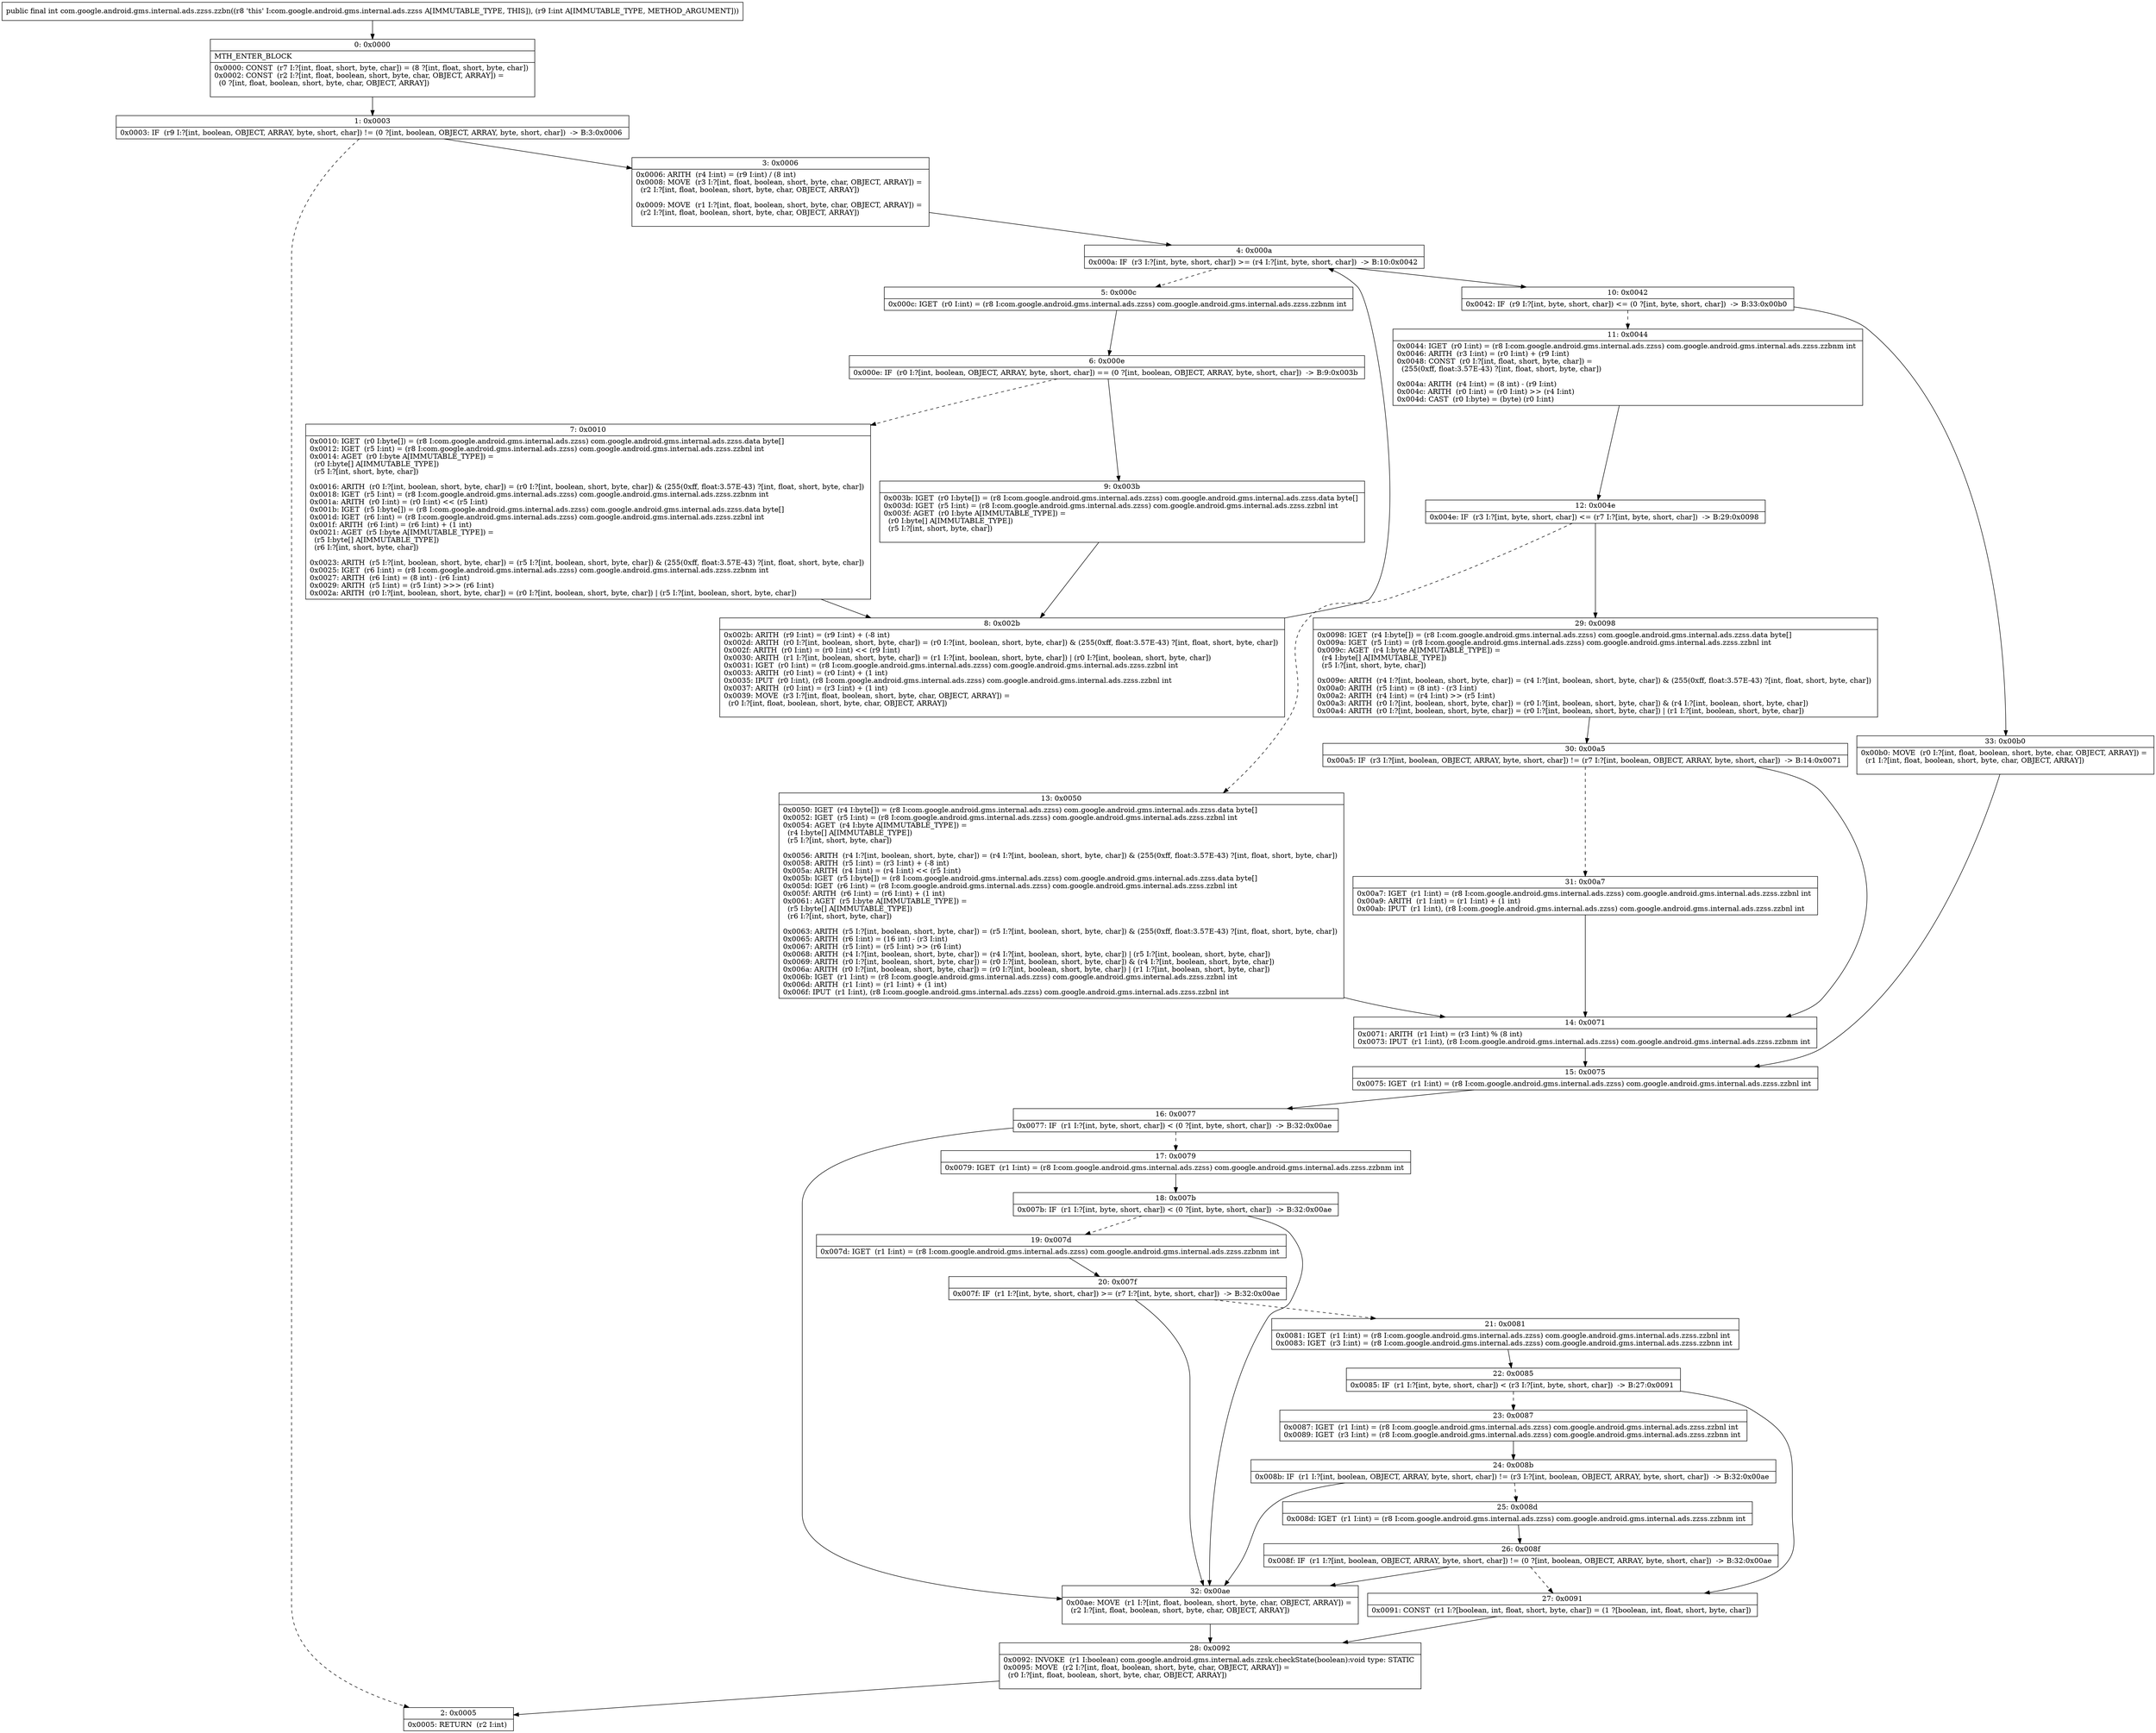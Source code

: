 digraph "CFG forcom.google.android.gms.internal.ads.zzss.zzbn(I)I" {
Node_0 [shape=record,label="{0\:\ 0x0000|MTH_ENTER_BLOCK\l|0x0000: CONST  (r7 I:?[int, float, short, byte, char]) = (8 ?[int, float, short, byte, char]) \l0x0002: CONST  (r2 I:?[int, float, boolean, short, byte, char, OBJECT, ARRAY]) = \l  (0 ?[int, float, boolean, short, byte, char, OBJECT, ARRAY])\l \l}"];
Node_1 [shape=record,label="{1\:\ 0x0003|0x0003: IF  (r9 I:?[int, boolean, OBJECT, ARRAY, byte, short, char]) != (0 ?[int, boolean, OBJECT, ARRAY, byte, short, char])  \-\> B:3:0x0006 \l}"];
Node_2 [shape=record,label="{2\:\ 0x0005|0x0005: RETURN  (r2 I:int) \l}"];
Node_3 [shape=record,label="{3\:\ 0x0006|0x0006: ARITH  (r4 I:int) = (r9 I:int) \/ (8 int) \l0x0008: MOVE  (r3 I:?[int, float, boolean, short, byte, char, OBJECT, ARRAY]) = \l  (r2 I:?[int, float, boolean, short, byte, char, OBJECT, ARRAY])\l \l0x0009: MOVE  (r1 I:?[int, float, boolean, short, byte, char, OBJECT, ARRAY]) = \l  (r2 I:?[int, float, boolean, short, byte, char, OBJECT, ARRAY])\l \l}"];
Node_4 [shape=record,label="{4\:\ 0x000a|0x000a: IF  (r3 I:?[int, byte, short, char]) \>= (r4 I:?[int, byte, short, char])  \-\> B:10:0x0042 \l}"];
Node_5 [shape=record,label="{5\:\ 0x000c|0x000c: IGET  (r0 I:int) = (r8 I:com.google.android.gms.internal.ads.zzss) com.google.android.gms.internal.ads.zzss.zzbnm int \l}"];
Node_6 [shape=record,label="{6\:\ 0x000e|0x000e: IF  (r0 I:?[int, boolean, OBJECT, ARRAY, byte, short, char]) == (0 ?[int, boolean, OBJECT, ARRAY, byte, short, char])  \-\> B:9:0x003b \l}"];
Node_7 [shape=record,label="{7\:\ 0x0010|0x0010: IGET  (r0 I:byte[]) = (r8 I:com.google.android.gms.internal.ads.zzss) com.google.android.gms.internal.ads.zzss.data byte[] \l0x0012: IGET  (r5 I:int) = (r8 I:com.google.android.gms.internal.ads.zzss) com.google.android.gms.internal.ads.zzss.zzbnl int \l0x0014: AGET  (r0 I:byte A[IMMUTABLE_TYPE]) = \l  (r0 I:byte[] A[IMMUTABLE_TYPE])\l  (r5 I:?[int, short, byte, char])\l \l0x0016: ARITH  (r0 I:?[int, boolean, short, byte, char]) = (r0 I:?[int, boolean, short, byte, char]) & (255(0xff, float:3.57E\-43) ?[int, float, short, byte, char]) \l0x0018: IGET  (r5 I:int) = (r8 I:com.google.android.gms.internal.ads.zzss) com.google.android.gms.internal.ads.zzss.zzbnm int \l0x001a: ARITH  (r0 I:int) = (r0 I:int) \<\< (r5 I:int) \l0x001b: IGET  (r5 I:byte[]) = (r8 I:com.google.android.gms.internal.ads.zzss) com.google.android.gms.internal.ads.zzss.data byte[] \l0x001d: IGET  (r6 I:int) = (r8 I:com.google.android.gms.internal.ads.zzss) com.google.android.gms.internal.ads.zzss.zzbnl int \l0x001f: ARITH  (r6 I:int) = (r6 I:int) + (1 int) \l0x0021: AGET  (r5 I:byte A[IMMUTABLE_TYPE]) = \l  (r5 I:byte[] A[IMMUTABLE_TYPE])\l  (r6 I:?[int, short, byte, char])\l \l0x0023: ARITH  (r5 I:?[int, boolean, short, byte, char]) = (r5 I:?[int, boolean, short, byte, char]) & (255(0xff, float:3.57E\-43) ?[int, float, short, byte, char]) \l0x0025: IGET  (r6 I:int) = (r8 I:com.google.android.gms.internal.ads.zzss) com.google.android.gms.internal.ads.zzss.zzbnm int \l0x0027: ARITH  (r6 I:int) = (8 int) \- (r6 I:int) \l0x0029: ARITH  (r5 I:int) = (r5 I:int) \>\>\> (r6 I:int) \l0x002a: ARITH  (r0 I:?[int, boolean, short, byte, char]) = (r0 I:?[int, boolean, short, byte, char]) \| (r5 I:?[int, boolean, short, byte, char]) \l}"];
Node_8 [shape=record,label="{8\:\ 0x002b|0x002b: ARITH  (r9 I:int) = (r9 I:int) + (\-8 int) \l0x002d: ARITH  (r0 I:?[int, boolean, short, byte, char]) = (r0 I:?[int, boolean, short, byte, char]) & (255(0xff, float:3.57E\-43) ?[int, float, short, byte, char]) \l0x002f: ARITH  (r0 I:int) = (r0 I:int) \<\< (r9 I:int) \l0x0030: ARITH  (r1 I:?[int, boolean, short, byte, char]) = (r1 I:?[int, boolean, short, byte, char]) \| (r0 I:?[int, boolean, short, byte, char]) \l0x0031: IGET  (r0 I:int) = (r8 I:com.google.android.gms.internal.ads.zzss) com.google.android.gms.internal.ads.zzss.zzbnl int \l0x0033: ARITH  (r0 I:int) = (r0 I:int) + (1 int) \l0x0035: IPUT  (r0 I:int), (r8 I:com.google.android.gms.internal.ads.zzss) com.google.android.gms.internal.ads.zzss.zzbnl int \l0x0037: ARITH  (r0 I:int) = (r3 I:int) + (1 int) \l0x0039: MOVE  (r3 I:?[int, float, boolean, short, byte, char, OBJECT, ARRAY]) = \l  (r0 I:?[int, float, boolean, short, byte, char, OBJECT, ARRAY])\l \l}"];
Node_9 [shape=record,label="{9\:\ 0x003b|0x003b: IGET  (r0 I:byte[]) = (r8 I:com.google.android.gms.internal.ads.zzss) com.google.android.gms.internal.ads.zzss.data byte[] \l0x003d: IGET  (r5 I:int) = (r8 I:com.google.android.gms.internal.ads.zzss) com.google.android.gms.internal.ads.zzss.zzbnl int \l0x003f: AGET  (r0 I:byte A[IMMUTABLE_TYPE]) = \l  (r0 I:byte[] A[IMMUTABLE_TYPE])\l  (r5 I:?[int, short, byte, char])\l \l}"];
Node_10 [shape=record,label="{10\:\ 0x0042|0x0042: IF  (r9 I:?[int, byte, short, char]) \<= (0 ?[int, byte, short, char])  \-\> B:33:0x00b0 \l}"];
Node_11 [shape=record,label="{11\:\ 0x0044|0x0044: IGET  (r0 I:int) = (r8 I:com.google.android.gms.internal.ads.zzss) com.google.android.gms.internal.ads.zzss.zzbnm int \l0x0046: ARITH  (r3 I:int) = (r0 I:int) + (r9 I:int) \l0x0048: CONST  (r0 I:?[int, float, short, byte, char]) = \l  (255(0xff, float:3.57E\-43) ?[int, float, short, byte, char])\l \l0x004a: ARITH  (r4 I:int) = (8 int) \- (r9 I:int) \l0x004c: ARITH  (r0 I:int) = (r0 I:int) \>\> (r4 I:int) \l0x004d: CAST  (r0 I:byte) = (byte) (r0 I:int) \l}"];
Node_12 [shape=record,label="{12\:\ 0x004e|0x004e: IF  (r3 I:?[int, byte, short, char]) \<= (r7 I:?[int, byte, short, char])  \-\> B:29:0x0098 \l}"];
Node_13 [shape=record,label="{13\:\ 0x0050|0x0050: IGET  (r4 I:byte[]) = (r8 I:com.google.android.gms.internal.ads.zzss) com.google.android.gms.internal.ads.zzss.data byte[] \l0x0052: IGET  (r5 I:int) = (r8 I:com.google.android.gms.internal.ads.zzss) com.google.android.gms.internal.ads.zzss.zzbnl int \l0x0054: AGET  (r4 I:byte A[IMMUTABLE_TYPE]) = \l  (r4 I:byte[] A[IMMUTABLE_TYPE])\l  (r5 I:?[int, short, byte, char])\l \l0x0056: ARITH  (r4 I:?[int, boolean, short, byte, char]) = (r4 I:?[int, boolean, short, byte, char]) & (255(0xff, float:3.57E\-43) ?[int, float, short, byte, char]) \l0x0058: ARITH  (r5 I:int) = (r3 I:int) + (\-8 int) \l0x005a: ARITH  (r4 I:int) = (r4 I:int) \<\< (r5 I:int) \l0x005b: IGET  (r5 I:byte[]) = (r8 I:com.google.android.gms.internal.ads.zzss) com.google.android.gms.internal.ads.zzss.data byte[] \l0x005d: IGET  (r6 I:int) = (r8 I:com.google.android.gms.internal.ads.zzss) com.google.android.gms.internal.ads.zzss.zzbnl int \l0x005f: ARITH  (r6 I:int) = (r6 I:int) + (1 int) \l0x0061: AGET  (r5 I:byte A[IMMUTABLE_TYPE]) = \l  (r5 I:byte[] A[IMMUTABLE_TYPE])\l  (r6 I:?[int, short, byte, char])\l \l0x0063: ARITH  (r5 I:?[int, boolean, short, byte, char]) = (r5 I:?[int, boolean, short, byte, char]) & (255(0xff, float:3.57E\-43) ?[int, float, short, byte, char]) \l0x0065: ARITH  (r6 I:int) = (16 int) \- (r3 I:int) \l0x0067: ARITH  (r5 I:int) = (r5 I:int) \>\> (r6 I:int) \l0x0068: ARITH  (r4 I:?[int, boolean, short, byte, char]) = (r4 I:?[int, boolean, short, byte, char]) \| (r5 I:?[int, boolean, short, byte, char]) \l0x0069: ARITH  (r0 I:?[int, boolean, short, byte, char]) = (r0 I:?[int, boolean, short, byte, char]) & (r4 I:?[int, boolean, short, byte, char]) \l0x006a: ARITH  (r0 I:?[int, boolean, short, byte, char]) = (r0 I:?[int, boolean, short, byte, char]) \| (r1 I:?[int, boolean, short, byte, char]) \l0x006b: IGET  (r1 I:int) = (r8 I:com.google.android.gms.internal.ads.zzss) com.google.android.gms.internal.ads.zzss.zzbnl int \l0x006d: ARITH  (r1 I:int) = (r1 I:int) + (1 int) \l0x006f: IPUT  (r1 I:int), (r8 I:com.google.android.gms.internal.ads.zzss) com.google.android.gms.internal.ads.zzss.zzbnl int \l}"];
Node_14 [shape=record,label="{14\:\ 0x0071|0x0071: ARITH  (r1 I:int) = (r3 I:int) % (8 int) \l0x0073: IPUT  (r1 I:int), (r8 I:com.google.android.gms.internal.ads.zzss) com.google.android.gms.internal.ads.zzss.zzbnm int \l}"];
Node_15 [shape=record,label="{15\:\ 0x0075|0x0075: IGET  (r1 I:int) = (r8 I:com.google.android.gms.internal.ads.zzss) com.google.android.gms.internal.ads.zzss.zzbnl int \l}"];
Node_16 [shape=record,label="{16\:\ 0x0077|0x0077: IF  (r1 I:?[int, byte, short, char]) \< (0 ?[int, byte, short, char])  \-\> B:32:0x00ae \l}"];
Node_17 [shape=record,label="{17\:\ 0x0079|0x0079: IGET  (r1 I:int) = (r8 I:com.google.android.gms.internal.ads.zzss) com.google.android.gms.internal.ads.zzss.zzbnm int \l}"];
Node_18 [shape=record,label="{18\:\ 0x007b|0x007b: IF  (r1 I:?[int, byte, short, char]) \< (0 ?[int, byte, short, char])  \-\> B:32:0x00ae \l}"];
Node_19 [shape=record,label="{19\:\ 0x007d|0x007d: IGET  (r1 I:int) = (r8 I:com.google.android.gms.internal.ads.zzss) com.google.android.gms.internal.ads.zzss.zzbnm int \l}"];
Node_20 [shape=record,label="{20\:\ 0x007f|0x007f: IF  (r1 I:?[int, byte, short, char]) \>= (r7 I:?[int, byte, short, char])  \-\> B:32:0x00ae \l}"];
Node_21 [shape=record,label="{21\:\ 0x0081|0x0081: IGET  (r1 I:int) = (r8 I:com.google.android.gms.internal.ads.zzss) com.google.android.gms.internal.ads.zzss.zzbnl int \l0x0083: IGET  (r3 I:int) = (r8 I:com.google.android.gms.internal.ads.zzss) com.google.android.gms.internal.ads.zzss.zzbnn int \l}"];
Node_22 [shape=record,label="{22\:\ 0x0085|0x0085: IF  (r1 I:?[int, byte, short, char]) \< (r3 I:?[int, byte, short, char])  \-\> B:27:0x0091 \l}"];
Node_23 [shape=record,label="{23\:\ 0x0087|0x0087: IGET  (r1 I:int) = (r8 I:com.google.android.gms.internal.ads.zzss) com.google.android.gms.internal.ads.zzss.zzbnl int \l0x0089: IGET  (r3 I:int) = (r8 I:com.google.android.gms.internal.ads.zzss) com.google.android.gms.internal.ads.zzss.zzbnn int \l}"];
Node_24 [shape=record,label="{24\:\ 0x008b|0x008b: IF  (r1 I:?[int, boolean, OBJECT, ARRAY, byte, short, char]) != (r3 I:?[int, boolean, OBJECT, ARRAY, byte, short, char])  \-\> B:32:0x00ae \l}"];
Node_25 [shape=record,label="{25\:\ 0x008d|0x008d: IGET  (r1 I:int) = (r8 I:com.google.android.gms.internal.ads.zzss) com.google.android.gms.internal.ads.zzss.zzbnm int \l}"];
Node_26 [shape=record,label="{26\:\ 0x008f|0x008f: IF  (r1 I:?[int, boolean, OBJECT, ARRAY, byte, short, char]) != (0 ?[int, boolean, OBJECT, ARRAY, byte, short, char])  \-\> B:32:0x00ae \l}"];
Node_27 [shape=record,label="{27\:\ 0x0091|0x0091: CONST  (r1 I:?[boolean, int, float, short, byte, char]) = (1 ?[boolean, int, float, short, byte, char]) \l}"];
Node_28 [shape=record,label="{28\:\ 0x0092|0x0092: INVOKE  (r1 I:boolean) com.google.android.gms.internal.ads.zzsk.checkState(boolean):void type: STATIC \l0x0095: MOVE  (r2 I:?[int, float, boolean, short, byte, char, OBJECT, ARRAY]) = \l  (r0 I:?[int, float, boolean, short, byte, char, OBJECT, ARRAY])\l \l}"];
Node_29 [shape=record,label="{29\:\ 0x0098|0x0098: IGET  (r4 I:byte[]) = (r8 I:com.google.android.gms.internal.ads.zzss) com.google.android.gms.internal.ads.zzss.data byte[] \l0x009a: IGET  (r5 I:int) = (r8 I:com.google.android.gms.internal.ads.zzss) com.google.android.gms.internal.ads.zzss.zzbnl int \l0x009c: AGET  (r4 I:byte A[IMMUTABLE_TYPE]) = \l  (r4 I:byte[] A[IMMUTABLE_TYPE])\l  (r5 I:?[int, short, byte, char])\l \l0x009e: ARITH  (r4 I:?[int, boolean, short, byte, char]) = (r4 I:?[int, boolean, short, byte, char]) & (255(0xff, float:3.57E\-43) ?[int, float, short, byte, char]) \l0x00a0: ARITH  (r5 I:int) = (8 int) \- (r3 I:int) \l0x00a2: ARITH  (r4 I:int) = (r4 I:int) \>\> (r5 I:int) \l0x00a3: ARITH  (r0 I:?[int, boolean, short, byte, char]) = (r0 I:?[int, boolean, short, byte, char]) & (r4 I:?[int, boolean, short, byte, char]) \l0x00a4: ARITH  (r0 I:?[int, boolean, short, byte, char]) = (r0 I:?[int, boolean, short, byte, char]) \| (r1 I:?[int, boolean, short, byte, char]) \l}"];
Node_30 [shape=record,label="{30\:\ 0x00a5|0x00a5: IF  (r3 I:?[int, boolean, OBJECT, ARRAY, byte, short, char]) != (r7 I:?[int, boolean, OBJECT, ARRAY, byte, short, char])  \-\> B:14:0x0071 \l}"];
Node_31 [shape=record,label="{31\:\ 0x00a7|0x00a7: IGET  (r1 I:int) = (r8 I:com.google.android.gms.internal.ads.zzss) com.google.android.gms.internal.ads.zzss.zzbnl int \l0x00a9: ARITH  (r1 I:int) = (r1 I:int) + (1 int) \l0x00ab: IPUT  (r1 I:int), (r8 I:com.google.android.gms.internal.ads.zzss) com.google.android.gms.internal.ads.zzss.zzbnl int \l}"];
Node_32 [shape=record,label="{32\:\ 0x00ae|0x00ae: MOVE  (r1 I:?[int, float, boolean, short, byte, char, OBJECT, ARRAY]) = \l  (r2 I:?[int, float, boolean, short, byte, char, OBJECT, ARRAY])\l \l}"];
Node_33 [shape=record,label="{33\:\ 0x00b0|0x00b0: MOVE  (r0 I:?[int, float, boolean, short, byte, char, OBJECT, ARRAY]) = \l  (r1 I:?[int, float, boolean, short, byte, char, OBJECT, ARRAY])\l \l}"];
MethodNode[shape=record,label="{public final int com.google.android.gms.internal.ads.zzss.zzbn((r8 'this' I:com.google.android.gms.internal.ads.zzss A[IMMUTABLE_TYPE, THIS]), (r9 I:int A[IMMUTABLE_TYPE, METHOD_ARGUMENT])) }"];
MethodNode -> Node_0;
Node_0 -> Node_1;
Node_1 -> Node_2[style=dashed];
Node_1 -> Node_3;
Node_3 -> Node_4;
Node_4 -> Node_5[style=dashed];
Node_4 -> Node_10;
Node_5 -> Node_6;
Node_6 -> Node_7[style=dashed];
Node_6 -> Node_9;
Node_7 -> Node_8;
Node_8 -> Node_4;
Node_9 -> Node_8;
Node_10 -> Node_11[style=dashed];
Node_10 -> Node_33;
Node_11 -> Node_12;
Node_12 -> Node_13[style=dashed];
Node_12 -> Node_29;
Node_13 -> Node_14;
Node_14 -> Node_15;
Node_15 -> Node_16;
Node_16 -> Node_17[style=dashed];
Node_16 -> Node_32;
Node_17 -> Node_18;
Node_18 -> Node_19[style=dashed];
Node_18 -> Node_32;
Node_19 -> Node_20;
Node_20 -> Node_21[style=dashed];
Node_20 -> Node_32;
Node_21 -> Node_22;
Node_22 -> Node_23[style=dashed];
Node_22 -> Node_27;
Node_23 -> Node_24;
Node_24 -> Node_25[style=dashed];
Node_24 -> Node_32;
Node_25 -> Node_26;
Node_26 -> Node_27[style=dashed];
Node_26 -> Node_32;
Node_27 -> Node_28;
Node_28 -> Node_2;
Node_29 -> Node_30;
Node_30 -> Node_14;
Node_30 -> Node_31[style=dashed];
Node_31 -> Node_14;
Node_32 -> Node_28;
Node_33 -> Node_15;
}

